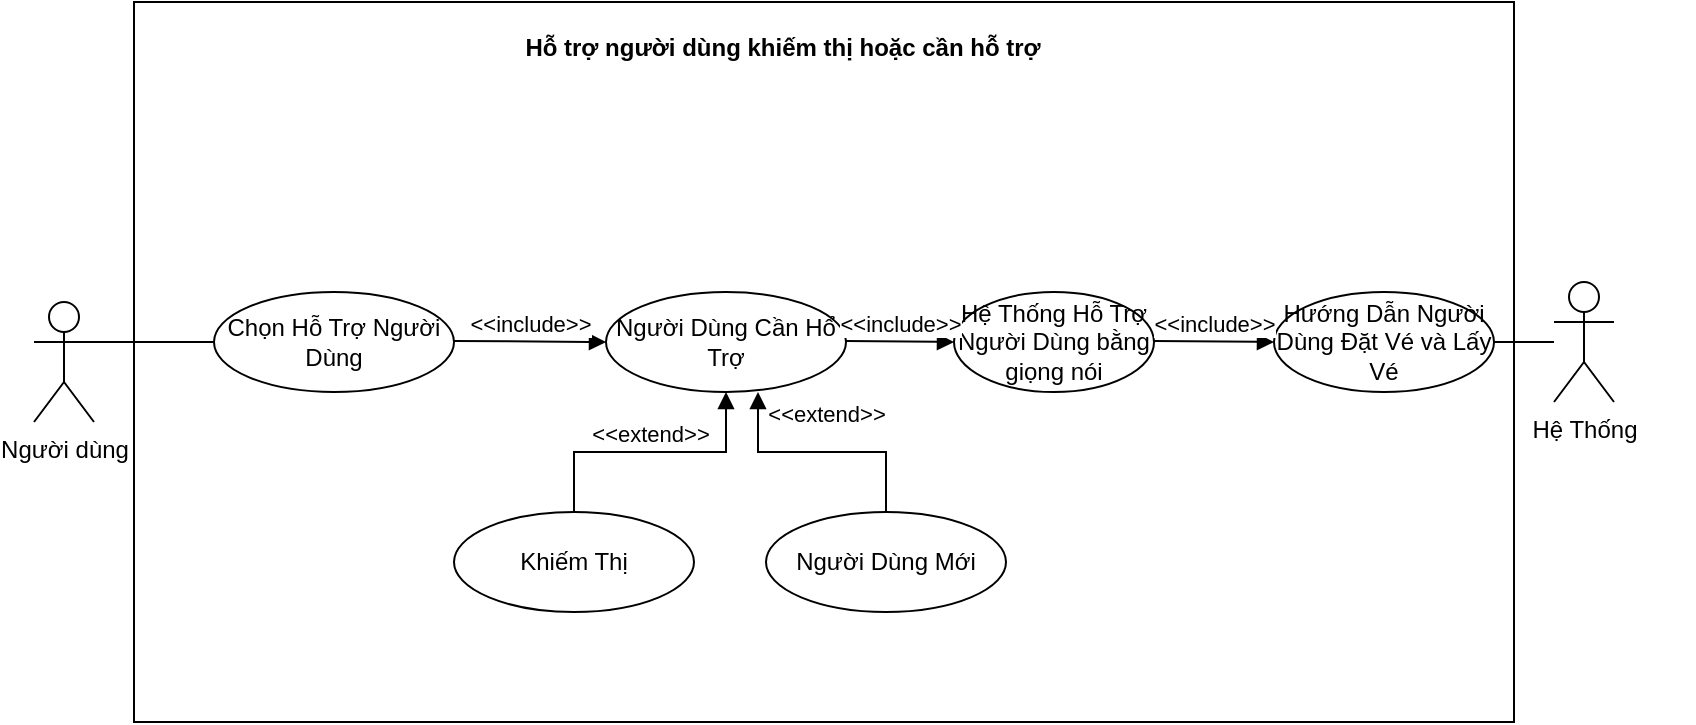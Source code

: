 <mxfile version="21.2.3" type="device">
  <diagram name="Trang-1" id="z1AgkxLzZgDLwWqj8Kgh">
    <mxGraphModel dx="1290" dy="483" grid="1" gridSize="10" guides="1" tooltips="1" connect="1" arrows="1" fold="1" page="1" pageScale="1" pageWidth="827" pageHeight="1169" math="0" shadow="0">
      <root>
        <mxCell id="0" />
        <mxCell id="1" parent="0" />
        <mxCell id="M9NXlxp-9Em8xHGJU7M--1" value="" style="group" vertex="1" connectable="0" parent="1">
          <mxGeometry x="20" y="130" width="830" height="350" as="geometry" />
        </mxCell>
        <mxCell id="M9NXlxp-9Em8xHGJU7M--2" value="" style="rounded=0;whiteSpace=wrap;html=1;" vertex="1" parent="M9NXlxp-9Em8xHGJU7M--1">
          <mxGeometry x="50" y="-10" width="690" height="360" as="geometry" />
        </mxCell>
        <mxCell id="M9NXlxp-9Em8xHGJU7M--3" value="Người dùng" style="shape=umlActor;verticalLabelPosition=bottom;verticalAlign=top;html=1;outlineConnect=0;" vertex="1" parent="M9NXlxp-9Em8xHGJU7M--1">
          <mxGeometry y="140" width="30" height="60" as="geometry" />
        </mxCell>
        <mxCell id="M9NXlxp-9Em8xHGJU7M--4" value="Chọn Hỗ Trợ Người Dùng" style="ellipse;whiteSpace=wrap;html=1;" vertex="1" parent="M9NXlxp-9Em8xHGJU7M--1">
          <mxGeometry x="90" y="135" width="120" height="50" as="geometry" />
        </mxCell>
        <mxCell id="M9NXlxp-9Em8xHGJU7M--5" value="Người Dùng Cần Hổ Trợ" style="ellipse;whiteSpace=wrap;html=1;" vertex="1" parent="M9NXlxp-9Em8xHGJU7M--1">
          <mxGeometry x="286" y="135" width="120" height="50" as="geometry" />
        </mxCell>
        <mxCell id="M9NXlxp-9Em8xHGJU7M--6" value="" style="endArrow=none;html=1;rounded=0;exitX=1;exitY=0.333;exitDx=0;exitDy=0;exitPerimeter=0;entryX=0;entryY=0.5;entryDx=0;entryDy=0;" edge="1" parent="M9NXlxp-9Em8xHGJU7M--1" source="M9NXlxp-9Em8xHGJU7M--3" target="M9NXlxp-9Em8xHGJU7M--4">
          <mxGeometry width="50" height="50" relative="1" as="geometry">
            <mxPoint x="350" y="200" as="sourcePoint" />
            <mxPoint x="400" y="150" as="targetPoint" />
          </mxGeometry>
        </mxCell>
        <mxCell id="M9NXlxp-9Em8xHGJU7M--7" value="&amp;lt;&amp;lt;include&amp;gt;&amp;gt;" style="html=1;verticalAlign=bottom;endArrow=block;edgeStyle=elbowEdgeStyle;elbow=vertical;curved=0;rounded=0;entryX=0;entryY=0.5;entryDx=0;entryDy=0;" edge="1" parent="M9NXlxp-9Em8xHGJU7M--1" target="M9NXlxp-9Em8xHGJU7M--5">
          <mxGeometry width="80" relative="1" as="geometry">
            <mxPoint x="210" y="159.5" as="sourcePoint" />
            <mxPoint x="280" y="160" as="targetPoint" />
          </mxGeometry>
        </mxCell>
        <mxCell id="M9NXlxp-9Em8xHGJU7M--8" value="Hệ Thống" style="shape=umlActor;verticalLabelPosition=bottom;verticalAlign=top;html=1;outlineConnect=0;" vertex="1" parent="M9NXlxp-9Em8xHGJU7M--1">
          <mxGeometry x="760" y="130" width="30" height="60" as="geometry" />
        </mxCell>
        <mxCell id="M9NXlxp-9Em8xHGJU7M--9" value="Hệ Thống Hỗ Trợ Người Dùng bằng giọng nói" style="ellipse;whiteSpace=wrap;html=1;" vertex="1" parent="M9NXlxp-9Em8xHGJU7M--1">
          <mxGeometry x="460" y="135" width="100" height="50" as="geometry" />
        </mxCell>
        <mxCell id="M9NXlxp-9Em8xHGJU7M--10" value="Khiếm Thị" style="ellipse;whiteSpace=wrap;html=1;" vertex="1" parent="M9NXlxp-9Em8xHGJU7M--1">
          <mxGeometry x="210" y="245" width="120" height="50" as="geometry" />
        </mxCell>
        <mxCell id="M9NXlxp-9Em8xHGJU7M--11" value="Người Dùng Mới" style="ellipse;whiteSpace=wrap;html=1;" vertex="1" parent="M9NXlxp-9Em8xHGJU7M--1">
          <mxGeometry x="366" y="245" width="120" height="50" as="geometry" />
        </mxCell>
        <mxCell id="M9NXlxp-9Em8xHGJU7M--12" value="&amp;lt;&amp;lt;extend&amp;gt;&amp;gt;" style="html=1;verticalAlign=bottom;endArrow=block;edgeStyle=elbowEdgeStyle;elbow=vertical;curved=0;rounded=0;exitX=0.5;exitY=0;exitDx=0;exitDy=0;entryX=0.5;entryY=1;entryDx=0;entryDy=0;" edge="1" parent="M9NXlxp-9Em8xHGJU7M--1" source="M9NXlxp-9Em8xHGJU7M--10" target="M9NXlxp-9Em8xHGJU7M--5">
          <mxGeometry width="80" relative="1" as="geometry">
            <mxPoint x="286" y="135" as="sourcePoint" />
            <mxPoint x="366" y="135" as="targetPoint" />
            <mxPoint as="offset" />
          </mxGeometry>
        </mxCell>
        <mxCell id="M9NXlxp-9Em8xHGJU7M--13" value="&amp;lt;&amp;lt;extend&amp;gt;&amp;gt;" style="html=1;verticalAlign=bottom;endArrow=block;edgeStyle=elbowEdgeStyle;elbow=vertical;curved=0;rounded=0;exitX=0.5;exitY=0;exitDx=0;exitDy=0;entryX=0.5;entryY=1;entryDx=0;entryDy=0;" edge="1" parent="M9NXlxp-9Em8xHGJU7M--1" source="M9NXlxp-9Em8xHGJU7M--11">
          <mxGeometry x="-0.032" y="-10" width="80" relative="1" as="geometry">
            <mxPoint x="286" y="245" as="sourcePoint" />
            <mxPoint x="362" y="185" as="targetPoint" />
            <mxPoint as="offset" />
          </mxGeometry>
        </mxCell>
        <mxCell id="M9NXlxp-9Em8xHGJU7M--14" value="Hướng Dẫn Người Dùng Đặt Vé và Lấy Vé" style="ellipse;whiteSpace=wrap;html=1;" vertex="1" parent="M9NXlxp-9Em8xHGJU7M--1">
          <mxGeometry x="620" y="135" width="110" height="50" as="geometry" />
        </mxCell>
        <mxCell id="M9NXlxp-9Em8xHGJU7M--15" value="&amp;lt;&amp;lt;include&amp;gt;&amp;gt;" style="html=1;verticalAlign=bottom;endArrow=block;edgeStyle=elbowEdgeStyle;elbow=vertical;curved=0;rounded=0;" edge="1" parent="M9NXlxp-9Em8xHGJU7M--1">
          <mxGeometry width="80" relative="1" as="geometry">
            <mxPoint x="406" y="159.5" as="sourcePoint" />
            <mxPoint x="460" y="160" as="targetPoint" />
          </mxGeometry>
        </mxCell>
        <mxCell id="M9NXlxp-9Em8xHGJU7M--16" value="&amp;lt;&amp;lt;include&amp;gt;&amp;gt;" style="html=1;verticalAlign=bottom;endArrow=block;edgeStyle=elbowEdgeStyle;elbow=vertical;curved=0;rounded=0;" edge="1" parent="M9NXlxp-9Em8xHGJU7M--1">
          <mxGeometry width="80" relative="1" as="geometry">
            <mxPoint x="560" y="159.5" as="sourcePoint" />
            <mxPoint x="620" y="160" as="targetPoint" />
          </mxGeometry>
        </mxCell>
        <mxCell id="M9NXlxp-9Em8xHGJU7M--17" value="Hỗ trợ người dùng khiếm thị hoặc cần hỗ trợ" style="text;align=center;fontStyle=1;verticalAlign=middle;spacingLeft=3;spacingRight=3;strokeColor=none;rotatable=0;points=[[0,0.5],[1,0.5]];portConstraint=eastwest;html=1;" vertex="1" parent="M9NXlxp-9Em8xHGJU7M--1">
          <mxGeometry x="334" width="80" height="26" as="geometry" />
        </mxCell>
        <mxCell id="M9NXlxp-9Em8xHGJU7M--18" value="" style="endArrow=none;html=1;rounded=0;fontFamily=Helvetica;fontSize=12;fontColor=default;exitX=1;exitY=0.5;exitDx=0;exitDy=0;" edge="1" parent="M9NXlxp-9Em8xHGJU7M--1" source="M9NXlxp-9Em8xHGJU7M--14">
          <mxGeometry width="50" height="50" relative="1" as="geometry">
            <mxPoint x="710" y="210" as="sourcePoint" />
            <mxPoint x="760" y="160" as="targetPoint" />
          </mxGeometry>
        </mxCell>
      </root>
    </mxGraphModel>
  </diagram>
</mxfile>
